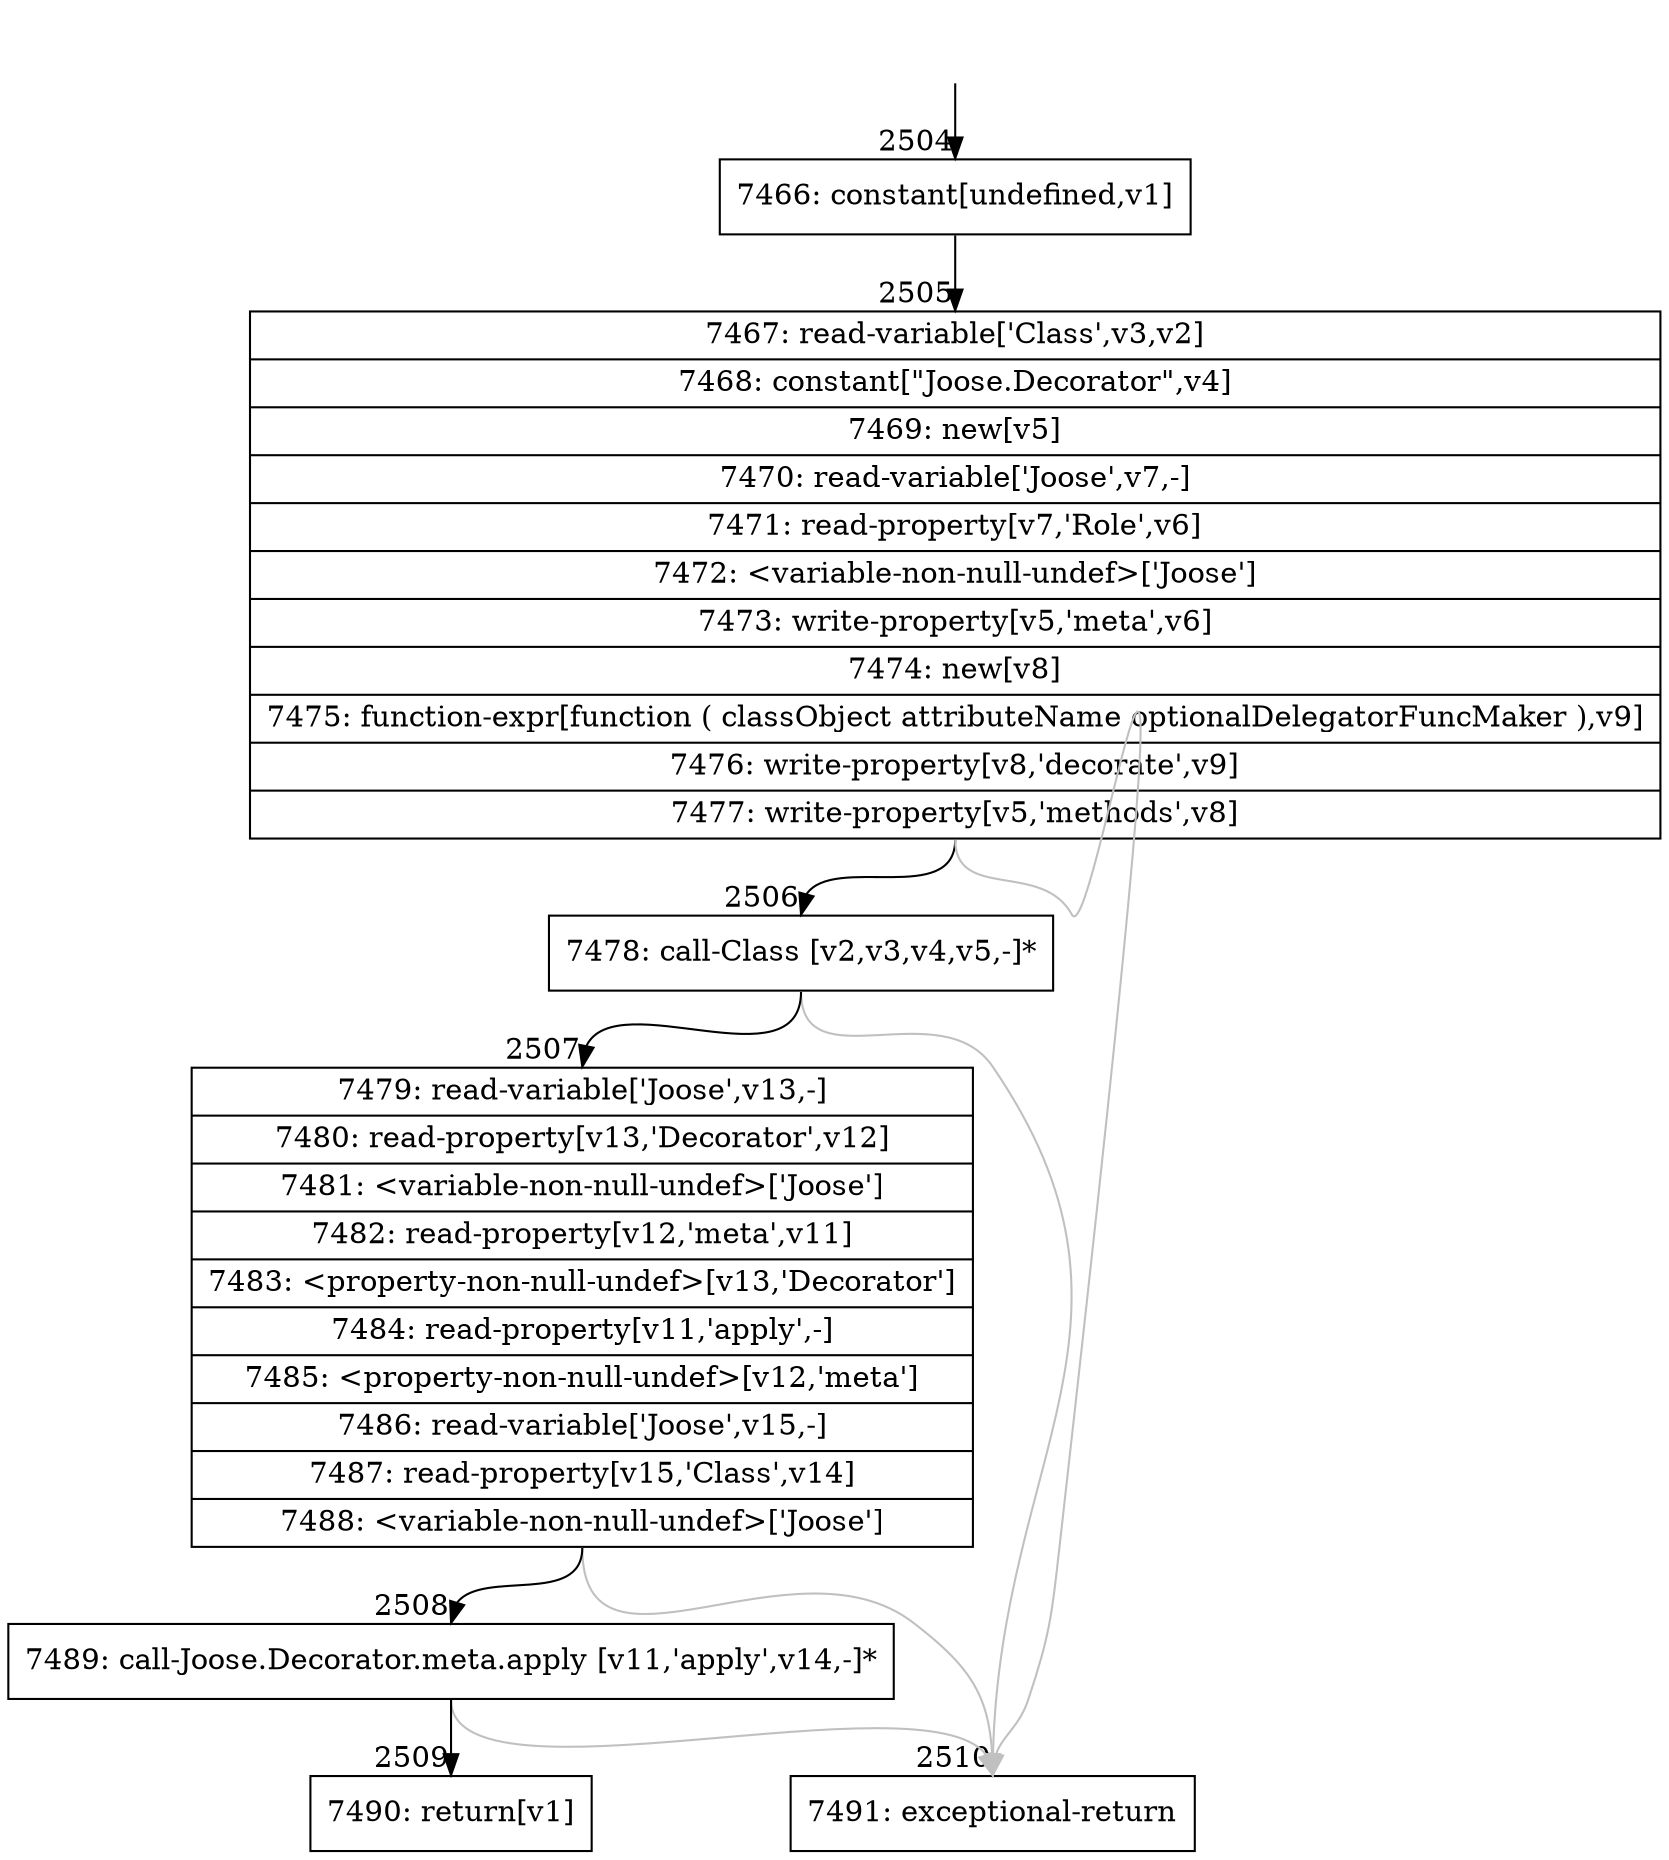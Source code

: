 digraph {
rankdir="TD"
BB_entry271[shape=none,label=""];
BB_entry271 -> BB2504 [tailport=s, headport=n, headlabel="    2504"]
BB2504 [shape=record label="{7466: constant[undefined,v1]}" ] 
BB2504 -> BB2505 [tailport=s, headport=n, headlabel="      2505"]
BB2505 [shape=record label="{7467: read-variable['Class',v3,v2]|7468: constant[\"Joose.Decorator\",v4]|7469: new[v5]|7470: read-variable['Joose',v7,-]|7471: read-property[v7,'Role',v6]|7472: \<variable-non-null-undef\>['Joose']|7473: write-property[v5,'meta',v6]|7474: new[v8]|7475: function-expr[function ( classObject attributeName optionalDelegatorFuncMaker ),v9]|7476: write-property[v8,'decorate',v9]|7477: write-property[v5,'methods',v8]}" ] 
BB2505 -> BB2506 [tailport=s, headport=n, headlabel="      2506"]
BB2505 -> BB2510 [tailport=s, headport=n, color=gray, headlabel="      2510"]
BB2506 [shape=record label="{7478: call-Class [v2,v3,v4,v5,-]*}" ] 
BB2506 -> BB2507 [tailport=s, headport=n, headlabel="      2507"]
BB2506 -> BB2510 [tailport=s, headport=n, color=gray]
BB2507 [shape=record label="{7479: read-variable['Joose',v13,-]|7480: read-property[v13,'Decorator',v12]|7481: \<variable-non-null-undef\>['Joose']|7482: read-property[v12,'meta',v11]|7483: \<property-non-null-undef\>[v13,'Decorator']|7484: read-property[v11,'apply',-]|7485: \<property-non-null-undef\>[v12,'meta']|7486: read-variable['Joose',v15,-]|7487: read-property[v15,'Class',v14]|7488: \<variable-non-null-undef\>['Joose']}" ] 
BB2507 -> BB2508 [tailport=s, headport=n, headlabel="      2508"]
BB2507 -> BB2510 [tailport=s, headport=n, color=gray]
BB2508 [shape=record label="{7489: call-Joose.Decorator.meta.apply [v11,'apply',v14,-]*}" ] 
BB2508 -> BB2509 [tailport=s, headport=n, headlabel="      2509"]
BB2508 -> BB2510 [tailport=s, headport=n, color=gray]
BB2509 [shape=record label="{7490: return[v1]}" ] 
BB2510 [shape=record label="{7491: exceptional-return}" ] 
//#$~ 2912
}
